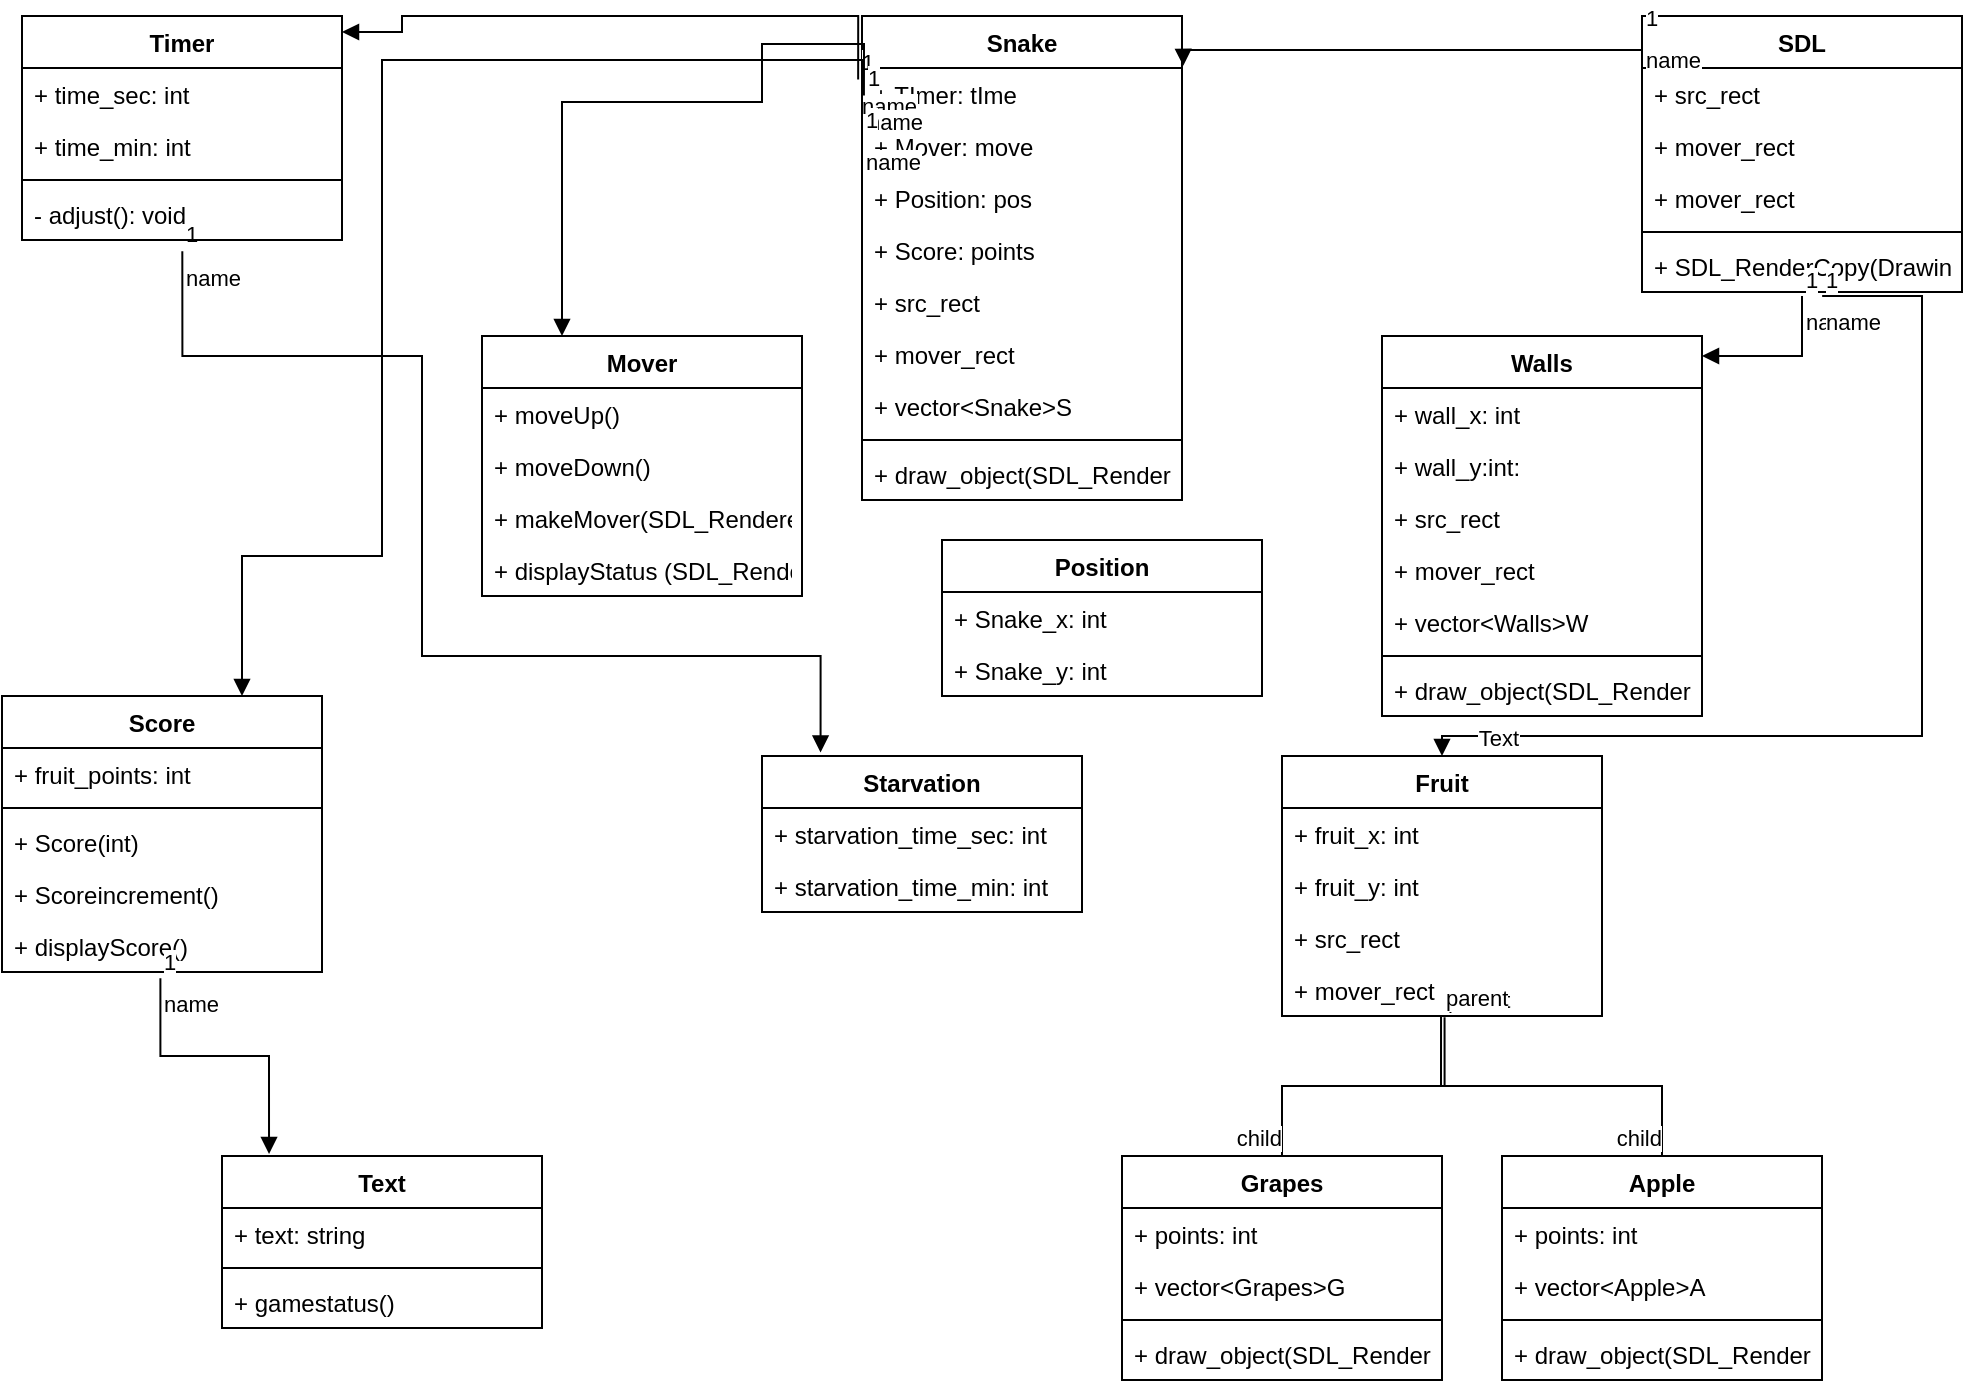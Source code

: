 <mxfile version="20.5.3" type="device"><diagram id="p9Z9NAO6baMP5hOK-Mlz" name="Page-1"><mxGraphModel dx="1221" dy="688" grid="1" gridSize="10" guides="1" tooltips="1" connect="1" arrows="1" fold="1" page="1" pageScale="1" pageWidth="1100" pageHeight="850" math="0" shadow="0"><root><mxCell id="0"/><mxCell id="1" parent="0"/><mxCell id="2QazS7kDvu1qZTcFrpr3-1" value="Snake" style="swimlane;fontStyle=1;align=center;verticalAlign=top;childLayout=stackLayout;horizontal=1;startSize=26;horizontalStack=0;resizeParent=1;resizeParentMax=0;resizeLast=0;collapsible=1;marginBottom=0;" vertex="1" parent="1"><mxGeometry x="460" y="40" width="160" height="242" as="geometry"/></mxCell><mxCell id="2QazS7kDvu1qZTcFrpr3-2" value="+ TImer: tIme" style="text;strokeColor=none;fillColor=none;align=left;verticalAlign=top;spacingLeft=4;spacingRight=4;overflow=hidden;rotatable=0;points=[[0,0.5],[1,0.5]];portConstraint=eastwest;" vertex="1" parent="2QazS7kDvu1qZTcFrpr3-1"><mxGeometry y="26" width="160" height="26" as="geometry"/></mxCell><mxCell id="2QazS7kDvu1qZTcFrpr3-118" value="+ Mover: move" style="text;strokeColor=none;fillColor=none;align=left;verticalAlign=top;spacingLeft=4;spacingRight=4;overflow=hidden;rotatable=0;points=[[0,0.5],[1,0.5]];portConstraint=eastwest;" vertex="1" parent="2QazS7kDvu1qZTcFrpr3-1"><mxGeometry y="52" width="160" height="26" as="geometry"/></mxCell><mxCell id="2QazS7kDvu1qZTcFrpr3-119" value="+ Position: pos" style="text;strokeColor=none;fillColor=none;align=left;verticalAlign=top;spacingLeft=4;spacingRight=4;overflow=hidden;rotatable=0;points=[[0,0.5],[1,0.5]];portConstraint=eastwest;" vertex="1" parent="2QazS7kDvu1qZTcFrpr3-1"><mxGeometry y="78" width="160" height="26" as="geometry"/></mxCell><mxCell id="2QazS7kDvu1qZTcFrpr3-120" value="+ Score: points" style="text;strokeColor=none;fillColor=none;align=left;verticalAlign=top;spacingLeft=4;spacingRight=4;overflow=hidden;rotatable=0;points=[[0,0.5],[1,0.5]];portConstraint=eastwest;" vertex="1" parent="2QazS7kDvu1qZTcFrpr3-1"><mxGeometry y="104" width="160" height="26" as="geometry"/></mxCell><mxCell id="2QazS7kDvu1qZTcFrpr3-121" value="+ src_rect" style="text;strokeColor=none;fillColor=none;align=left;verticalAlign=top;spacingLeft=4;spacingRight=4;overflow=hidden;rotatable=0;points=[[0,0.5],[1,0.5]];portConstraint=eastwest;" vertex="1" parent="2QazS7kDvu1qZTcFrpr3-1"><mxGeometry y="130" width="160" height="26" as="geometry"/></mxCell><mxCell id="2QazS7kDvu1qZTcFrpr3-122" value="+ mover_rect" style="text;strokeColor=none;fillColor=none;align=left;verticalAlign=top;spacingLeft=4;spacingRight=4;overflow=hidden;rotatable=0;points=[[0,0.5],[1,0.5]];portConstraint=eastwest;" vertex="1" parent="2QazS7kDvu1qZTcFrpr3-1"><mxGeometry y="156" width="160" height="26" as="geometry"/></mxCell><mxCell id="2QazS7kDvu1qZTcFrpr3-124" value="+ vector&lt;Snake&gt;S" style="text;strokeColor=none;fillColor=none;align=left;verticalAlign=top;spacingLeft=4;spacingRight=4;overflow=hidden;rotatable=0;points=[[0,0.5],[1,0.5]];portConstraint=eastwest;" vertex="1" parent="2QazS7kDvu1qZTcFrpr3-1"><mxGeometry y="182" width="160" height="26" as="geometry"/></mxCell><mxCell id="2QazS7kDvu1qZTcFrpr3-3" value="" style="line;strokeWidth=1;fillColor=none;align=left;verticalAlign=middle;spacingTop=-1;spacingLeft=3;spacingRight=3;rotatable=0;labelPosition=right;points=[];portConstraint=eastwest;strokeColor=inherit;" vertex="1" parent="2QazS7kDvu1qZTcFrpr3-1"><mxGeometry y="208" width="160" height="8" as="geometry"/></mxCell><mxCell id="2QazS7kDvu1qZTcFrpr3-4" value="+ draw_object(SDL_RenderCopy(Drawing::gRenderer, Drawing::assets, &amp;srcRect, &amp;moverRect);)" style="text;strokeColor=none;fillColor=none;align=left;verticalAlign=top;spacingLeft=4;spacingRight=4;overflow=hidden;rotatable=0;points=[[0,0.5],[1,0.5]];portConstraint=eastwest;" vertex="1" parent="2QazS7kDvu1qZTcFrpr3-1"><mxGeometry y="216" width="160" height="26" as="geometry"/></mxCell><mxCell id="2QazS7kDvu1qZTcFrpr3-5" value="Position" style="swimlane;fontStyle=1;align=center;verticalAlign=top;childLayout=stackLayout;horizontal=1;startSize=26;horizontalStack=0;resizeParent=1;resizeParentMax=0;resizeLast=0;collapsible=1;marginBottom=0;" vertex="1" parent="1"><mxGeometry x="500" y="302" width="160" height="78" as="geometry"/></mxCell><mxCell id="2QazS7kDvu1qZTcFrpr3-6" value="+ Snake_x: int" style="text;strokeColor=none;fillColor=none;align=left;verticalAlign=top;spacingLeft=4;spacingRight=4;overflow=hidden;rotatable=0;points=[[0,0.5],[1,0.5]];portConstraint=eastwest;" vertex="1" parent="2QazS7kDvu1qZTcFrpr3-5"><mxGeometry y="26" width="160" height="26" as="geometry"/></mxCell><mxCell id="2QazS7kDvu1qZTcFrpr3-40" value="+ Snake_y: int&#10;" style="text;strokeColor=none;fillColor=none;align=left;verticalAlign=top;spacingLeft=4;spacingRight=4;overflow=hidden;rotatable=0;points=[[0,0.5],[1,0.5]];portConstraint=eastwest;" vertex="1" parent="2QazS7kDvu1qZTcFrpr3-5"><mxGeometry y="52" width="160" height="26" as="geometry"/></mxCell><mxCell id="2QazS7kDvu1qZTcFrpr3-9" value="Score" style="swimlane;fontStyle=1;align=center;verticalAlign=top;childLayout=stackLayout;horizontal=1;startSize=26;horizontalStack=0;resizeParent=1;resizeParentMax=0;resizeLast=0;collapsible=1;marginBottom=0;" vertex="1" parent="1"><mxGeometry x="30" y="380" width="160" height="138" as="geometry"/></mxCell><mxCell id="2QazS7kDvu1qZTcFrpr3-10" value="+ fruit_points: int" style="text;strokeColor=none;fillColor=none;align=left;verticalAlign=top;spacingLeft=4;spacingRight=4;overflow=hidden;rotatable=0;points=[[0,0.5],[1,0.5]];portConstraint=eastwest;" vertex="1" parent="2QazS7kDvu1qZTcFrpr3-9"><mxGeometry y="26" width="160" height="26" as="geometry"/></mxCell><mxCell id="2QazS7kDvu1qZTcFrpr3-11" value="" style="line;strokeWidth=1;fillColor=none;align=left;verticalAlign=middle;spacingTop=-1;spacingLeft=3;spacingRight=3;rotatable=0;labelPosition=right;points=[];portConstraint=eastwest;strokeColor=inherit;" vertex="1" parent="2QazS7kDvu1qZTcFrpr3-9"><mxGeometry y="52" width="160" height="8" as="geometry"/></mxCell><mxCell id="2QazS7kDvu1qZTcFrpr3-12" value="+ Score(int)&#10;" style="text;strokeColor=none;fillColor=none;align=left;verticalAlign=top;spacingLeft=4;spacingRight=4;overflow=hidden;rotatable=0;points=[[0,0.5],[1,0.5]];portConstraint=eastwest;" vertex="1" parent="2QazS7kDvu1qZTcFrpr3-9"><mxGeometry y="60" width="160" height="26" as="geometry"/></mxCell><mxCell id="2QazS7kDvu1qZTcFrpr3-41" value="+ Scoreincrement()" style="text;strokeColor=none;fillColor=none;align=left;verticalAlign=top;spacingLeft=4;spacingRight=4;overflow=hidden;rotatable=0;points=[[0,0.5],[1,0.5]];portConstraint=eastwest;" vertex="1" parent="2QazS7kDvu1qZTcFrpr3-9"><mxGeometry y="86" width="160" height="26" as="geometry"/></mxCell><mxCell id="2QazS7kDvu1qZTcFrpr3-42" value="+ displayScore()" style="text;strokeColor=none;fillColor=none;align=left;verticalAlign=top;spacingLeft=4;spacingRight=4;overflow=hidden;rotatable=0;points=[[0,0.5],[1,0.5]];portConstraint=eastwest;" vertex="1" parent="2QazS7kDvu1qZTcFrpr3-9"><mxGeometry y="112" width="160" height="26" as="geometry"/></mxCell><mxCell id="2QazS7kDvu1qZTcFrpr3-13" value="Mover" style="swimlane;fontStyle=1;align=center;verticalAlign=top;childLayout=stackLayout;horizontal=1;startSize=26;horizontalStack=0;resizeParent=1;resizeParentMax=0;resizeLast=0;collapsible=1;marginBottom=0;" vertex="1" parent="1"><mxGeometry x="270" y="200" width="160" height="130" as="geometry"/></mxCell><mxCell id="2QazS7kDvu1qZTcFrpr3-14" value="+ moveUp()&#10;" style="text;strokeColor=none;fillColor=none;align=left;verticalAlign=top;spacingLeft=4;spacingRight=4;overflow=hidden;rotatable=0;points=[[0,0.5],[1,0.5]];portConstraint=eastwest;" vertex="1" parent="2QazS7kDvu1qZTcFrpr3-13"><mxGeometry y="26" width="160" height="26" as="geometry"/></mxCell><mxCell id="2QazS7kDvu1qZTcFrpr3-37" value="+ moveDown()" style="text;strokeColor=none;fillColor=none;align=left;verticalAlign=top;spacingLeft=4;spacingRight=4;overflow=hidden;rotatable=0;points=[[0,0.5],[1,0.5]];portConstraint=eastwest;" vertex="1" parent="2QazS7kDvu1qZTcFrpr3-13"><mxGeometry y="52" width="160" height="26" as="geometry"/></mxCell><mxCell id="2QazS7kDvu1qZTcFrpr3-38" value="+ makeMover(SDL_Renderer* gRenderer, SDL_Texture* ass&#10;" style="text;strokeColor=none;fillColor=none;align=left;verticalAlign=top;spacingLeft=4;spacingRight=4;overflow=hidden;rotatable=0;points=[[0,0.5],[1,0.5]];portConstraint=eastwest;" vertex="1" parent="2QazS7kDvu1qZTcFrpr3-13"><mxGeometry y="78" width="160" height="26" as="geometry"/></mxCell><mxCell id="2QazS7kDvu1qZTcFrpr3-39" value="+ displayStatus (SDL_Renderer* gRenderer, SDL_Texture* a" style="text;strokeColor=none;fillColor=none;align=left;verticalAlign=top;spacingLeft=4;spacingRight=4;overflow=hidden;rotatable=0;points=[[0,0.5],[1,0.5]];portConstraint=eastwest;" vertex="1" parent="2QazS7kDvu1qZTcFrpr3-13"><mxGeometry y="104" width="160" height="26" as="geometry"/></mxCell><mxCell id="2QazS7kDvu1qZTcFrpr3-17" value="Text" style="swimlane;fontStyle=1;align=center;verticalAlign=top;childLayout=stackLayout;horizontal=1;startSize=26;horizontalStack=0;resizeParent=1;resizeParentMax=0;resizeLast=0;collapsible=1;marginBottom=0;" vertex="1" parent="1"><mxGeometry x="140" y="610" width="160" height="86" as="geometry"/></mxCell><mxCell id="2QazS7kDvu1qZTcFrpr3-18" value="+ text: string&#10;" style="text;strokeColor=none;fillColor=none;align=left;verticalAlign=top;spacingLeft=4;spacingRight=4;overflow=hidden;rotatable=0;points=[[0,0.5],[1,0.5]];portConstraint=eastwest;" vertex="1" parent="2QazS7kDvu1qZTcFrpr3-17"><mxGeometry y="26" width="160" height="26" as="geometry"/></mxCell><mxCell id="2QazS7kDvu1qZTcFrpr3-19" value="" style="line;strokeWidth=1;fillColor=none;align=left;verticalAlign=middle;spacingTop=-1;spacingLeft=3;spacingRight=3;rotatable=0;labelPosition=right;points=[];portConstraint=eastwest;strokeColor=inherit;" vertex="1" parent="2QazS7kDvu1qZTcFrpr3-17"><mxGeometry y="52" width="160" height="8" as="geometry"/></mxCell><mxCell id="2QazS7kDvu1qZTcFrpr3-20" value="+ gamestatus()&#10;" style="text;strokeColor=none;fillColor=none;align=left;verticalAlign=top;spacingLeft=4;spacingRight=4;overflow=hidden;rotatable=0;points=[[0,0.5],[1,0.5]];portConstraint=eastwest;" vertex="1" parent="2QazS7kDvu1qZTcFrpr3-17"><mxGeometry y="60" width="160" height="26" as="geometry"/></mxCell><mxCell id="2QazS7kDvu1qZTcFrpr3-25" value="Fruit" style="swimlane;fontStyle=1;align=center;verticalAlign=top;childLayout=stackLayout;horizontal=1;startSize=26;horizontalStack=0;resizeParent=1;resizeParentMax=0;resizeLast=0;collapsible=1;marginBottom=0;" vertex="1" parent="1"><mxGeometry x="670" y="410" width="160" height="130" as="geometry"/></mxCell><mxCell id="2QazS7kDvu1qZTcFrpr3-26" value="+ fruit_x: int" style="text;strokeColor=none;fillColor=none;align=left;verticalAlign=top;spacingLeft=4;spacingRight=4;overflow=hidden;rotatable=0;points=[[0,0.5],[1,0.5]];portConstraint=eastwest;" vertex="1" parent="2QazS7kDvu1qZTcFrpr3-25"><mxGeometry y="26" width="160" height="26" as="geometry"/></mxCell><mxCell id="2QazS7kDvu1qZTcFrpr3-49" value="+ fruit_y: int" style="text;strokeColor=none;fillColor=none;align=left;verticalAlign=top;spacingLeft=4;spacingRight=4;overflow=hidden;rotatable=0;points=[[0,0.5],[1,0.5]];portConstraint=eastwest;" vertex="1" parent="2QazS7kDvu1qZTcFrpr3-25"><mxGeometry y="52" width="160" height="26" as="geometry"/></mxCell><mxCell id="2QazS7kDvu1qZTcFrpr3-53" value="+ src_rect" style="text;strokeColor=none;fillColor=none;align=left;verticalAlign=top;spacingLeft=4;spacingRight=4;overflow=hidden;rotatable=0;points=[[0,0.5],[1,0.5]];portConstraint=eastwest;" vertex="1" parent="2QazS7kDvu1qZTcFrpr3-25"><mxGeometry y="78" width="160" height="26" as="geometry"/></mxCell><mxCell id="2QazS7kDvu1qZTcFrpr3-54" value="+ mover_rect" style="text;strokeColor=none;fillColor=none;align=left;verticalAlign=top;spacingLeft=4;spacingRight=4;overflow=hidden;rotatable=0;points=[[0,0.5],[1,0.5]];portConstraint=eastwest;" vertex="1" parent="2QazS7kDvu1qZTcFrpr3-25"><mxGeometry y="104" width="160" height="26" as="geometry"/></mxCell><mxCell id="2QazS7kDvu1qZTcFrpr3-29" value="Grapes" style="swimlane;fontStyle=1;align=center;verticalAlign=top;childLayout=stackLayout;horizontal=1;startSize=26;horizontalStack=0;resizeParent=1;resizeParentMax=0;resizeLast=0;collapsible=1;marginBottom=0;" vertex="1" parent="1"><mxGeometry x="590" y="610" width="160" height="112" as="geometry"/></mxCell><mxCell id="2QazS7kDvu1qZTcFrpr3-30" value="+ points: int" style="text;strokeColor=none;fillColor=none;align=left;verticalAlign=top;spacingLeft=4;spacingRight=4;overflow=hidden;rotatable=0;points=[[0,0.5],[1,0.5]];portConstraint=eastwest;" vertex="1" parent="2QazS7kDvu1qZTcFrpr3-29"><mxGeometry y="26" width="160" height="26" as="geometry"/></mxCell><mxCell id="2QazS7kDvu1qZTcFrpr3-51" value="+ vector&lt;Grapes&gt;G" style="text;strokeColor=none;fillColor=none;align=left;verticalAlign=top;spacingLeft=4;spacingRight=4;overflow=hidden;rotatable=0;points=[[0,0.5],[1,0.5]];portConstraint=eastwest;" vertex="1" parent="2QazS7kDvu1qZTcFrpr3-29"><mxGeometry y="52" width="160" height="26" as="geometry"/></mxCell><mxCell id="2QazS7kDvu1qZTcFrpr3-31" value="" style="line;strokeWidth=1;fillColor=none;align=left;verticalAlign=middle;spacingTop=-1;spacingLeft=3;spacingRight=3;rotatable=0;labelPosition=right;points=[];portConstraint=eastwest;strokeColor=inherit;" vertex="1" parent="2QazS7kDvu1qZTcFrpr3-29"><mxGeometry y="78" width="160" height="8" as="geometry"/></mxCell><mxCell id="2QazS7kDvu1qZTcFrpr3-32" value="+ draw_object(SDL_RenderCopy(Drawing::gRenderer, Drawing::assets, &amp;srcRect, &amp;moverRect);)" style="text;strokeColor=none;fillColor=none;align=left;verticalAlign=top;spacingLeft=4;spacingRight=4;overflow=hidden;rotatable=0;points=[[0,0.5],[1,0.5]];portConstraint=eastwest;" vertex="1" parent="2QazS7kDvu1qZTcFrpr3-29"><mxGeometry y="86" width="160" height="26" as="geometry"/></mxCell><mxCell id="2QazS7kDvu1qZTcFrpr3-33" value="Walls" style="swimlane;fontStyle=1;align=center;verticalAlign=top;childLayout=stackLayout;horizontal=1;startSize=26;horizontalStack=0;resizeParent=1;resizeParentMax=0;resizeLast=0;collapsible=1;marginBottom=0;" vertex="1" parent="1"><mxGeometry x="720" y="200" width="160" height="190" as="geometry"/></mxCell><mxCell id="2QazS7kDvu1qZTcFrpr3-34" value="+ wall_x: int" style="text;strokeColor=none;fillColor=none;align=left;verticalAlign=top;spacingLeft=4;spacingRight=4;overflow=hidden;rotatable=0;points=[[0,0.5],[1,0.5]];portConstraint=eastwest;" vertex="1" parent="2QazS7kDvu1qZTcFrpr3-33"><mxGeometry y="26" width="160" height="26" as="geometry"/></mxCell><mxCell id="2QazS7kDvu1qZTcFrpr3-108" value="+ wall_y:int:" style="text;strokeColor=none;fillColor=none;align=left;verticalAlign=top;spacingLeft=4;spacingRight=4;overflow=hidden;rotatable=0;points=[[0,0.5],[1,0.5]];portConstraint=eastwest;" vertex="1" parent="2QazS7kDvu1qZTcFrpr3-33"><mxGeometry y="52" width="160" height="26" as="geometry"/></mxCell><mxCell id="2QazS7kDvu1qZTcFrpr3-109" value="+ src_rect" style="text;strokeColor=none;fillColor=none;align=left;verticalAlign=top;spacingLeft=4;spacingRight=4;overflow=hidden;rotatable=0;points=[[0,0.5],[1,0.5]];portConstraint=eastwest;" vertex="1" parent="2QazS7kDvu1qZTcFrpr3-33"><mxGeometry y="78" width="160" height="26" as="geometry"/></mxCell><mxCell id="2QazS7kDvu1qZTcFrpr3-110" value="+ mover_rect" style="text;strokeColor=none;fillColor=none;align=left;verticalAlign=top;spacingLeft=4;spacingRight=4;overflow=hidden;rotatable=0;points=[[0,0.5],[1,0.5]];portConstraint=eastwest;" vertex="1" parent="2QazS7kDvu1qZTcFrpr3-33"><mxGeometry y="104" width="160" height="26" as="geometry"/></mxCell><mxCell id="2QazS7kDvu1qZTcFrpr3-123" value="+ vector&lt;Walls&gt;W" style="text;strokeColor=none;fillColor=none;align=left;verticalAlign=top;spacingLeft=4;spacingRight=4;overflow=hidden;rotatable=0;points=[[0,0.5],[1,0.5]];portConstraint=eastwest;" vertex="1" parent="2QazS7kDvu1qZTcFrpr3-33"><mxGeometry y="130" width="160" height="26" as="geometry"/></mxCell><mxCell id="2QazS7kDvu1qZTcFrpr3-35" value="" style="line;strokeWidth=1;fillColor=none;align=left;verticalAlign=middle;spacingTop=-1;spacingLeft=3;spacingRight=3;rotatable=0;labelPosition=right;points=[];portConstraint=eastwest;strokeColor=inherit;" vertex="1" parent="2QazS7kDvu1qZTcFrpr3-33"><mxGeometry y="156" width="160" height="8" as="geometry"/></mxCell><mxCell id="2QazS7kDvu1qZTcFrpr3-36" value="+ draw_object(SDL_RenderCopy(Drawing::gRenderer, Drawing::assets, &amp;srcRect, &amp;moverRect);)" style="text;strokeColor=none;fillColor=none;align=left;verticalAlign=top;spacingLeft=4;spacingRight=4;overflow=hidden;rotatable=0;points=[[0,0.5],[1,0.5]];portConstraint=eastwest;" vertex="1" parent="2QazS7kDvu1qZTcFrpr3-33"><mxGeometry y="164" width="160" height="26" as="geometry"/></mxCell><mxCell id="2QazS7kDvu1qZTcFrpr3-43" value="Apple" style="swimlane;fontStyle=1;align=center;verticalAlign=top;childLayout=stackLayout;horizontal=1;startSize=26;horizontalStack=0;resizeParent=1;resizeParentMax=0;resizeLast=0;collapsible=1;marginBottom=0;" vertex="1" parent="1"><mxGeometry x="780" y="610" width="160" height="112" as="geometry"/></mxCell><mxCell id="2QazS7kDvu1qZTcFrpr3-44" value="+ points: int" style="text;strokeColor=none;fillColor=none;align=left;verticalAlign=top;spacingLeft=4;spacingRight=4;overflow=hidden;rotatable=0;points=[[0,0.5],[1,0.5]];portConstraint=eastwest;" vertex="1" parent="2QazS7kDvu1qZTcFrpr3-43"><mxGeometry y="26" width="160" height="26" as="geometry"/></mxCell><mxCell id="2QazS7kDvu1qZTcFrpr3-52" value="+ vector&lt;Apple&gt;A" style="text;strokeColor=none;fillColor=none;align=left;verticalAlign=top;spacingLeft=4;spacingRight=4;overflow=hidden;rotatable=0;points=[[0,0.5],[1,0.5]];portConstraint=eastwest;" vertex="1" parent="2QazS7kDvu1qZTcFrpr3-43"><mxGeometry y="52" width="160" height="26" as="geometry"/></mxCell><mxCell id="2QazS7kDvu1qZTcFrpr3-45" value="" style="line;strokeWidth=1;fillColor=none;align=left;verticalAlign=middle;spacingTop=-1;spacingLeft=3;spacingRight=3;rotatable=0;labelPosition=right;points=[];portConstraint=eastwest;strokeColor=inherit;" vertex="1" parent="2QazS7kDvu1qZTcFrpr3-43"><mxGeometry y="78" width="160" height="8" as="geometry"/></mxCell><mxCell id="2QazS7kDvu1qZTcFrpr3-46" value="+ draw_object(SDL_RenderCopy(Drawing::gRenderer, Drawing::assets, &amp;srcRect, &amp;moverRect);)" style="text;strokeColor=none;fillColor=none;align=left;verticalAlign=top;spacingLeft=4;spacingRight=4;overflow=hidden;rotatable=0;points=[[0,0.5],[1,0.5]];portConstraint=eastwest;" vertex="1" parent="2QazS7kDvu1qZTcFrpr3-43"><mxGeometry y="86" width="160" height="26" as="geometry"/></mxCell><mxCell id="2QazS7kDvu1qZTcFrpr3-56" value="SDL" style="swimlane;fontStyle=1;align=center;verticalAlign=top;childLayout=stackLayout;horizontal=1;startSize=26;horizontalStack=0;resizeParent=1;resizeParentMax=0;resizeLast=0;collapsible=1;marginBottom=0;" vertex="1" parent="1"><mxGeometry x="850" y="40" width="160" height="138" as="geometry"/></mxCell><mxCell id="2QazS7kDvu1qZTcFrpr3-57" value="+ src_rect" style="text;strokeColor=none;fillColor=none;align=left;verticalAlign=top;spacingLeft=4;spacingRight=4;overflow=hidden;rotatable=0;points=[[0,0.5],[1,0.5]];portConstraint=eastwest;" vertex="1" parent="2QazS7kDvu1qZTcFrpr3-56"><mxGeometry y="26" width="160" height="26" as="geometry"/></mxCell><mxCell id="2QazS7kDvu1qZTcFrpr3-61" value="+ mover_rect" style="text;strokeColor=none;fillColor=none;align=left;verticalAlign=top;spacingLeft=4;spacingRight=4;overflow=hidden;rotatable=0;points=[[0,0.5],[1,0.5]];portConstraint=eastwest;" vertex="1" parent="2QazS7kDvu1qZTcFrpr3-56"><mxGeometry y="52" width="160" height="26" as="geometry"/></mxCell><mxCell id="2QazS7kDvu1qZTcFrpr3-60" value="+ mover_rect" style="text;strokeColor=none;fillColor=none;align=left;verticalAlign=top;spacingLeft=4;spacingRight=4;overflow=hidden;rotatable=0;points=[[0,0.5],[1,0.5]];portConstraint=eastwest;" vertex="1" parent="2QazS7kDvu1qZTcFrpr3-56"><mxGeometry y="78" width="160" height="26" as="geometry"/></mxCell><mxCell id="2QazS7kDvu1qZTcFrpr3-58" value="" style="line;strokeWidth=1;fillColor=none;align=left;verticalAlign=middle;spacingTop=-1;spacingLeft=3;spacingRight=3;rotatable=0;labelPosition=right;points=[];portConstraint=eastwest;strokeColor=inherit;" vertex="1" parent="2QazS7kDvu1qZTcFrpr3-56"><mxGeometry y="104" width="160" height="8" as="geometry"/></mxCell><mxCell id="2QazS7kDvu1qZTcFrpr3-59" value="+ SDL_RenderCopy(Drawing::gRenderer, Drawing::assets, &amp;srcRect, &amp;moverRect)" style="text;strokeColor=none;fillColor=none;align=left;verticalAlign=top;spacingLeft=4;spacingRight=4;overflow=hidden;rotatable=0;points=[[0,0.5],[1,0.5]];portConstraint=eastwest;" vertex="1" parent="2QazS7kDvu1qZTcFrpr3-56"><mxGeometry y="112" width="160" height="26" as="geometry"/></mxCell><mxCell id="2QazS7kDvu1qZTcFrpr3-65" value="name" style="endArrow=block;endFill=1;html=1;edgeStyle=orthogonalEdgeStyle;align=left;verticalAlign=top;rounded=0;entryX=1.004;entryY=0.103;entryDx=0;entryDy=0;entryPerimeter=0;" edge="1" parent="1" target="2QazS7kDvu1qZTcFrpr3-1"><mxGeometry x="-1" relative="1" as="geometry"><mxPoint x="850" y="49" as="sourcePoint"/><mxPoint x="630" y="49" as="targetPoint"/><Array as="points"><mxPoint x="850" y="57"/></Array></mxGeometry></mxCell><mxCell id="2QazS7kDvu1qZTcFrpr3-66" value="1" style="edgeLabel;resizable=0;html=1;align=left;verticalAlign=bottom;" connectable="0" vertex="1" parent="2QazS7kDvu1qZTcFrpr3-65"><mxGeometry x="-1" relative="1" as="geometry"/></mxCell><mxCell id="2QazS7kDvu1qZTcFrpr3-67" value="name" style="endArrow=block;endFill=1;html=1;edgeStyle=orthogonalEdgeStyle;align=left;verticalAlign=top;rounded=0;exitX=0.5;exitY=1.077;exitDx=0;exitDy=0;exitPerimeter=0;" edge="1" parent="1" source="2QazS7kDvu1qZTcFrpr3-59"><mxGeometry x="-1" relative="1" as="geometry"><mxPoint x="870" y="350" as="sourcePoint"/><mxPoint x="880" y="210" as="targetPoint"/><Array as="points"><mxPoint x="930" y="210"/><mxPoint x="882" y="210"/></Array></mxGeometry></mxCell><mxCell id="2QazS7kDvu1qZTcFrpr3-68" value="1" style="edgeLabel;resizable=0;html=1;align=left;verticalAlign=bottom;" connectable="0" vertex="1" parent="2QazS7kDvu1qZTcFrpr3-67"><mxGeometry x="-1" relative="1" as="geometry"/></mxCell><mxCell id="2QazS7kDvu1qZTcFrpr3-69" value="name" style="endArrow=block;endFill=1;html=1;edgeStyle=orthogonalEdgeStyle;align=left;verticalAlign=top;rounded=0;exitX=0.563;exitY=1.077;exitDx=0;exitDy=0;exitPerimeter=0;entryX=0.5;entryY=0;entryDx=0;entryDy=0;" edge="1" parent="1" source="2QazS7kDvu1qZTcFrpr3-59" target="2QazS7kDvu1qZTcFrpr3-25"><mxGeometry x="-1" relative="1" as="geometry"><mxPoint x="850" y="338" as="sourcePoint"/><mxPoint x="1010" y="338" as="targetPoint"/><Array as="points"><mxPoint x="990" y="180"/><mxPoint x="990" y="400"/><mxPoint x="750" y="400"/></Array></mxGeometry></mxCell><mxCell id="2QazS7kDvu1qZTcFrpr3-70" value="1" style="edgeLabel;resizable=0;html=1;align=left;verticalAlign=bottom;" connectable="0" vertex="1" parent="2QazS7kDvu1qZTcFrpr3-69"><mxGeometry x="-1" relative="1" as="geometry"/></mxCell><mxCell id="2QazS7kDvu1qZTcFrpr3-125" value="Text" style="edgeLabel;html=1;align=center;verticalAlign=middle;resizable=0;points=[];" vertex="1" connectable="0" parent="2QazS7kDvu1qZTcFrpr3-69"><mxGeometry x="0.853" y="1" relative="1" as="geometry"><mxPoint x="-1" as="offset"/></mxGeometry></mxCell><mxCell id="2QazS7kDvu1qZTcFrpr3-71" value="" style="endArrow=none;html=1;edgeStyle=orthogonalEdgeStyle;rounded=0;exitX=0.508;exitY=1.024;exitDx=0;exitDy=0;exitPerimeter=0;entryX=0.5;entryY=0;entryDx=0;entryDy=0;" edge="1" parent="1" source="2QazS7kDvu1qZTcFrpr3-54" target="2QazS7kDvu1qZTcFrpr3-29"><mxGeometry relative="1" as="geometry"><mxPoint x="400" y="560" as="sourcePoint"/><mxPoint x="560" y="560" as="targetPoint"/></mxGeometry></mxCell><mxCell id="2QazS7kDvu1qZTcFrpr3-72" value="parent" style="edgeLabel;resizable=0;html=1;align=left;verticalAlign=bottom;" connectable="0" vertex="1" parent="2QazS7kDvu1qZTcFrpr3-71"><mxGeometry x="-1" relative="1" as="geometry"/></mxCell><mxCell id="2QazS7kDvu1qZTcFrpr3-73" value="child" style="edgeLabel;resizable=0;html=1;align=right;verticalAlign=bottom;" connectable="0" vertex="1" parent="2QazS7kDvu1qZTcFrpr3-71"><mxGeometry x="1" relative="1" as="geometry"/></mxCell><mxCell id="2QazS7kDvu1qZTcFrpr3-74" value="" style="endArrow=none;html=1;edgeStyle=orthogonalEdgeStyle;rounded=0;exitX=0.497;exitY=0.992;exitDx=0;exitDy=0;exitPerimeter=0;entryX=0.5;entryY=0;entryDx=0;entryDy=0;" edge="1" parent="1" source="2QazS7kDvu1qZTcFrpr3-54" target="2QazS7kDvu1qZTcFrpr3-43"><mxGeometry relative="1" as="geometry"><mxPoint x="400" y="560" as="sourcePoint"/><mxPoint x="560" y="560" as="targetPoint"/></mxGeometry></mxCell><mxCell id="2QazS7kDvu1qZTcFrpr3-75" value="parent" style="edgeLabel;resizable=0;html=1;align=left;verticalAlign=bottom;" connectable="0" vertex="1" parent="2QazS7kDvu1qZTcFrpr3-74"><mxGeometry x="-1" relative="1" as="geometry"/></mxCell><mxCell id="2QazS7kDvu1qZTcFrpr3-76" value="child" style="edgeLabel;resizable=0;html=1;align=right;verticalAlign=bottom;" connectable="0" vertex="1" parent="2QazS7kDvu1qZTcFrpr3-74"><mxGeometry x="1" relative="1" as="geometry"/></mxCell><mxCell id="2QazS7kDvu1qZTcFrpr3-85" value="Starvation" style="swimlane;fontStyle=1;align=center;verticalAlign=top;childLayout=stackLayout;horizontal=1;startSize=26;horizontalStack=0;resizeParent=1;resizeParentMax=0;resizeLast=0;collapsible=1;marginBottom=0;" vertex="1" parent="1"><mxGeometry x="410" y="410" width="160" height="78" as="geometry"/></mxCell><mxCell id="2QazS7kDvu1qZTcFrpr3-86" value="+ starvation_time_sec: int" style="text;strokeColor=none;fillColor=none;align=left;verticalAlign=top;spacingLeft=4;spacingRight=4;overflow=hidden;rotatable=0;points=[[0,0.5],[1,0.5]];portConstraint=eastwest;" vertex="1" parent="2QazS7kDvu1qZTcFrpr3-85"><mxGeometry y="26" width="160" height="26" as="geometry"/></mxCell><mxCell id="2QazS7kDvu1qZTcFrpr3-111" value="+ starvation_time_min: int" style="text;strokeColor=none;fillColor=none;align=left;verticalAlign=top;spacingLeft=4;spacingRight=4;overflow=hidden;rotatable=0;points=[[0,0.5],[1,0.5]];portConstraint=eastwest;" vertex="1" parent="2QazS7kDvu1qZTcFrpr3-85"><mxGeometry y="52" width="160" height="26" as="geometry"/></mxCell><mxCell id="2QazS7kDvu1qZTcFrpr3-94" value="name" style="endArrow=block;endFill=1;html=1;edgeStyle=orthogonalEdgeStyle;align=left;verticalAlign=top;rounded=0;exitX=0.495;exitY=1.122;exitDx=0;exitDy=0;exitPerimeter=0;entryX=0.147;entryY=-0.012;entryDx=0;entryDy=0;entryPerimeter=0;" edge="1" parent="1" source="2QazS7kDvu1qZTcFrpr3-42" target="2QazS7kDvu1qZTcFrpr3-17"><mxGeometry x="-1" relative="1" as="geometry"><mxPoint x="390" y="390" as="sourcePoint"/><mxPoint x="550" y="390" as="targetPoint"/><Array as="points"><mxPoint x="109" y="560"/><mxPoint x="163" y="560"/></Array></mxGeometry></mxCell><mxCell id="2QazS7kDvu1qZTcFrpr3-95" value="1" style="edgeLabel;resizable=0;html=1;align=left;verticalAlign=bottom;" connectable="0" vertex="1" parent="2QazS7kDvu1qZTcFrpr3-94"><mxGeometry x="-1" relative="1" as="geometry"/></mxCell><mxCell id="2QazS7kDvu1qZTcFrpr3-96" value="name" style="endArrow=block;endFill=1;html=1;edgeStyle=orthogonalEdgeStyle;align=left;verticalAlign=top;rounded=0;entryX=0.183;entryY=-0.023;entryDx=0;entryDy=0;entryPerimeter=0;exitX=0.501;exitY=1.217;exitDx=0;exitDy=0;exitPerimeter=0;" edge="1" parent="1" source="2QazS7kDvu1qZTcFrpr3-116" target="2QazS7kDvu1qZTcFrpr3-85"><mxGeometry x="-1" relative="1" as="geometry"><mxPoint x="70" y="240" as="sourcePoint"/><mxPoint x="400" y="140" as="targetPoint"/><Array as="points"><mxPoint x="120" y="210"/><mxPoint x="240" y="210"/><mxPoint x="240" y="360"/><mxPoint x="439" y="360"/></Array></mxGeometry></mxCell><mxCell id="2QazS7kDvu1qZTcFrpr3-97" value="1" style="edgeLabel;resizable=0;html=1;align=left;verticalAlign=bottom;" connectable="0" vertex="1" parent="2QazS7kDvu1qZTcFrpr3-96"><mxGeometry x="-1" relative="1" as="geometry"/></mxCell><mxCell id="2QazS7kDvu1qZTcFrpr3-100" value="name" style="endArrow=block;endFill=1;html=1;edgeStyle=orthogonalEdgeStyle;align=left;verticalAlign=top;rounded=0;exitX=-0.012;exitY=0.131;exitDx=0;exitDy=0;exitPerimeter=0;" edge="1" parent="1" source="2QazS7kDvu1qZTcFrpr3-1"><mxGeometry x="-1" relative="1" as="geometry"><mxPoint x="390" y="390" as="sourcePoint"/><mxPoint x="200" y="48" as="targetPoint"/><Array as="points"><mxPoint x="458" y="40"/><mxPoint x="230" y="40"/><mxPoint x="230" y="48"/></Array></mxGeometry></mxCell><mxCell id="2QazS7kDvu1qZTcFrpr3-101" value="1" style="edgeLabel;resizable=0;html=1;align=left;verticalAlign=bottom;" connectable="0" vertex="1" parent="2QazS7kDvu1qZTcFrpr3-100"><mxGeometry x="-1" relative="1" as="geometry"/></mxCell><mxCell id="2QazS7kDvu1qZTcFrpr3-104" value="name" style="endArrow=block;endFill=1;html=1;edgeStyle=orthogonalEdgeStyle;align=left;verticalAlign=top;rounded=0;exitX=0.006;exitY=0.164;exitDx=0;exitDy=0;exitPerimeter=0;entryX=0.25;entryY=0;entryDx=0;entryDy=0;" edge="1" parent="1" source="2QazS7kDvu1qZTcFrpr3-1" target="2QazS7kDvu1qZTcFrpr3-13"><mxGeometry x="-1" relative="1" as="geometry"><mxPoint x="420" y="390" as="sourcePoint"/><mxPoint x="580" y="390" as="targetPoint"/><Array as="points"><mxPoint x="410" y="54"/><mxPoint x="410" y="83"/><mxPoint x="310" y="83"/></Array></mxGeometry></mxCell><mxCell id="2QazS7kDvu1qZTcFrpr3-105" value="1" style="edgeLabel;resizable=0;html=1;align=left;verticalAlign=bottom;" connectable="0" vertex="1" parent="2QazS7kDvu1qZTcFrpr3-104"><mxGeometry x="-1" relative="1" as="geometry"/></mxCell><mxCell id="2QazS7kDvu1qZTcFrpr3-106" value="name" style="endArrow=block;endFill=1;html=1;edgeStyle=orthogonalEdgeStyle;align=left;verticalAlign=top;rounded=0;exitX=0;exitY=0.25;exitDx=0;exitDy=0;entryX=0.75;entryY=0;entryDx=0;entryDy=0;" edge="1" parent="1" source="2QazS7kDvu1qZTcFrpr3-1" target="2QazS7kDvu1qZTcFrpr3-9"><mxGeometry x="-1" relative="1" as="geometry"><mxPoint x="420" y="390" as="sourcePoint"/><mxPoint x="580" y="390" as="targetPoint"/><Array as="points"><mxPoint x="220" y="62"/><mxPoint x="220" y="310"/><mxPoint x="150" y="310"/></Array></mxGeometry></mxCell><mxCell id="2QazS7kDvu1qZTcFrpr3-107" value="1" style="edgeLabel;resizable=0;html=1;align=left;verticalAlign=bottom;" connectable="0" vertex="1" parent="2QazS7kDvu1qZTcFrpr3-106"><mxGeometry x="-1" relative="1" as="geometry"/></mxCell><mxCell id="2QazS7kDvu1qZTcFrpr3-113" value="Timer" style="swimlane;fontStyle=1;align=center;verticalAlign=top;childLayout=stackLayout;horizontal=1;startSize=26;horizontalStack=0;resizeParent=1;resizeParentMax=0;resizeLast=0;collapsible=1;marginBottom=0;" vertex="1" parent="1"><mxGeometry x="40" y="40" width="160" height="112" as="geometry"/></mxCell><mxCell id="2QazS7kDvu1qZTcFrpr3-114" value="+ time_sec: int" style="text;strokeColor=none;fillColor=none;align=left;verticalAlign=top;spacingLeft=4;spacingRight=4;overflow=hidden;rotatable=0;points=[[0,0.5],[1,0.5]];portConstraint=eastwest;" vertex="1" parent="2QazS7kDvu1qZTcFrpr3-113"><mxGeometry y="26" width="160" height="26" as="geometry"/></mxCell><mxCell id="2QazS7kDvu1qZTcFrpr3-117" value="+ time_min: int" style="text;strokeColor=none;fillColor=none;align=left;verticalAlign=top;spacingLeft=4;spacingRight=4;overflow=hidden;rotatable=0;points=[[0,0.5],[1,0.5]];portConstraint=eastwest;" vertex="1" parent="2QazS7kDvu1qZTcFrpr3-113"><mxGeometry y="52" width="160" height="26" as="geometry"/></mxCell><mxCell id="2QazS7kDvu1qZTcFrpr3-115" value="" style="line;strokeWidth=1;fillColor=none;align=left;verticalAlign=middle;spacingTop=-1;spacingLeft=3;spacingRight=3;rotatable=0;labelPosition=right;points=[];portConstraint=eastwest;strokeColor=inherit;" vertex="1" parent="2QazS7kDvu1qZTcFrpr3-113"><mxGeometry y="78" width="160" height="8" as="geometry"/></mxCell><mxCell id="2QazS7kDvu1qZTcFrpr3-116" value="- adjust(): void&#10;" style="text;strokeColor=none;fillColor=none;align=left;verticalAlign=top;spacingLeft=4;spacingRight=4;overflow=hidden;rotatable=0;points=[[0,0.5],[1,0.5]];portConstraint=eastwest;" vertex="1" parent="2QazS7kDvu1qZTcFrpr3-113"><mxGeometry y="86" width="160" height="26" as="geometry"/></mxCell></root></mxGraphModel></diagram></mxfile>